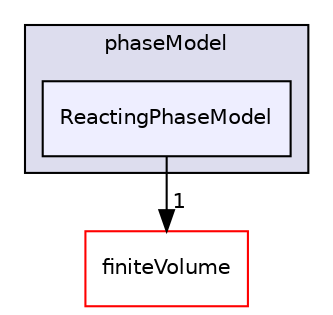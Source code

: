 digraph "src/phaseSystemModels/reactingEulerFoam/phaseSystems/phaseModel/ReactingPhaseModel" {
  bgcolor=transparent;
  compound=true
  node [ fontsize="10", fontname="Helvetica"];
  edge [ labelfontsize="10", labelfontname="Helvetica"];
  subgraph clusterdir_4215db06b45072fc38364f35455e65ba {
    graph [ bgcolor="#ddddee", pencolor="black", label="phaseModel" fontname="Helvetica", fontsize="10", URL="dir_4215db06b45072fc38364f35455e65ba.html"]
  dir_03471f32c1c51505e1d0d34259c851a3 [shape=box, label="ReactingPhaseModel", style="filled", fillcolor="#eeeeff", pencolor="black", URL="dir_03471f32c1c51505e1d0d34259c851a3.html"];
  }
  dir_9bd15774b555cf7259a6fa18f99fe99b [shape=box label="finiteVolume" color="red" URL="dir_9bd15774b555cf7259a6fa18f99fe99b.html"];
  dir_03471f32c1c51505e1d0d34259c851a3->dir_9bd15774b555cf7259a6fa18f99fe99b [headlabel="1", labeldistance=1.5 headhref="dir_003236_000814.html"];
}
